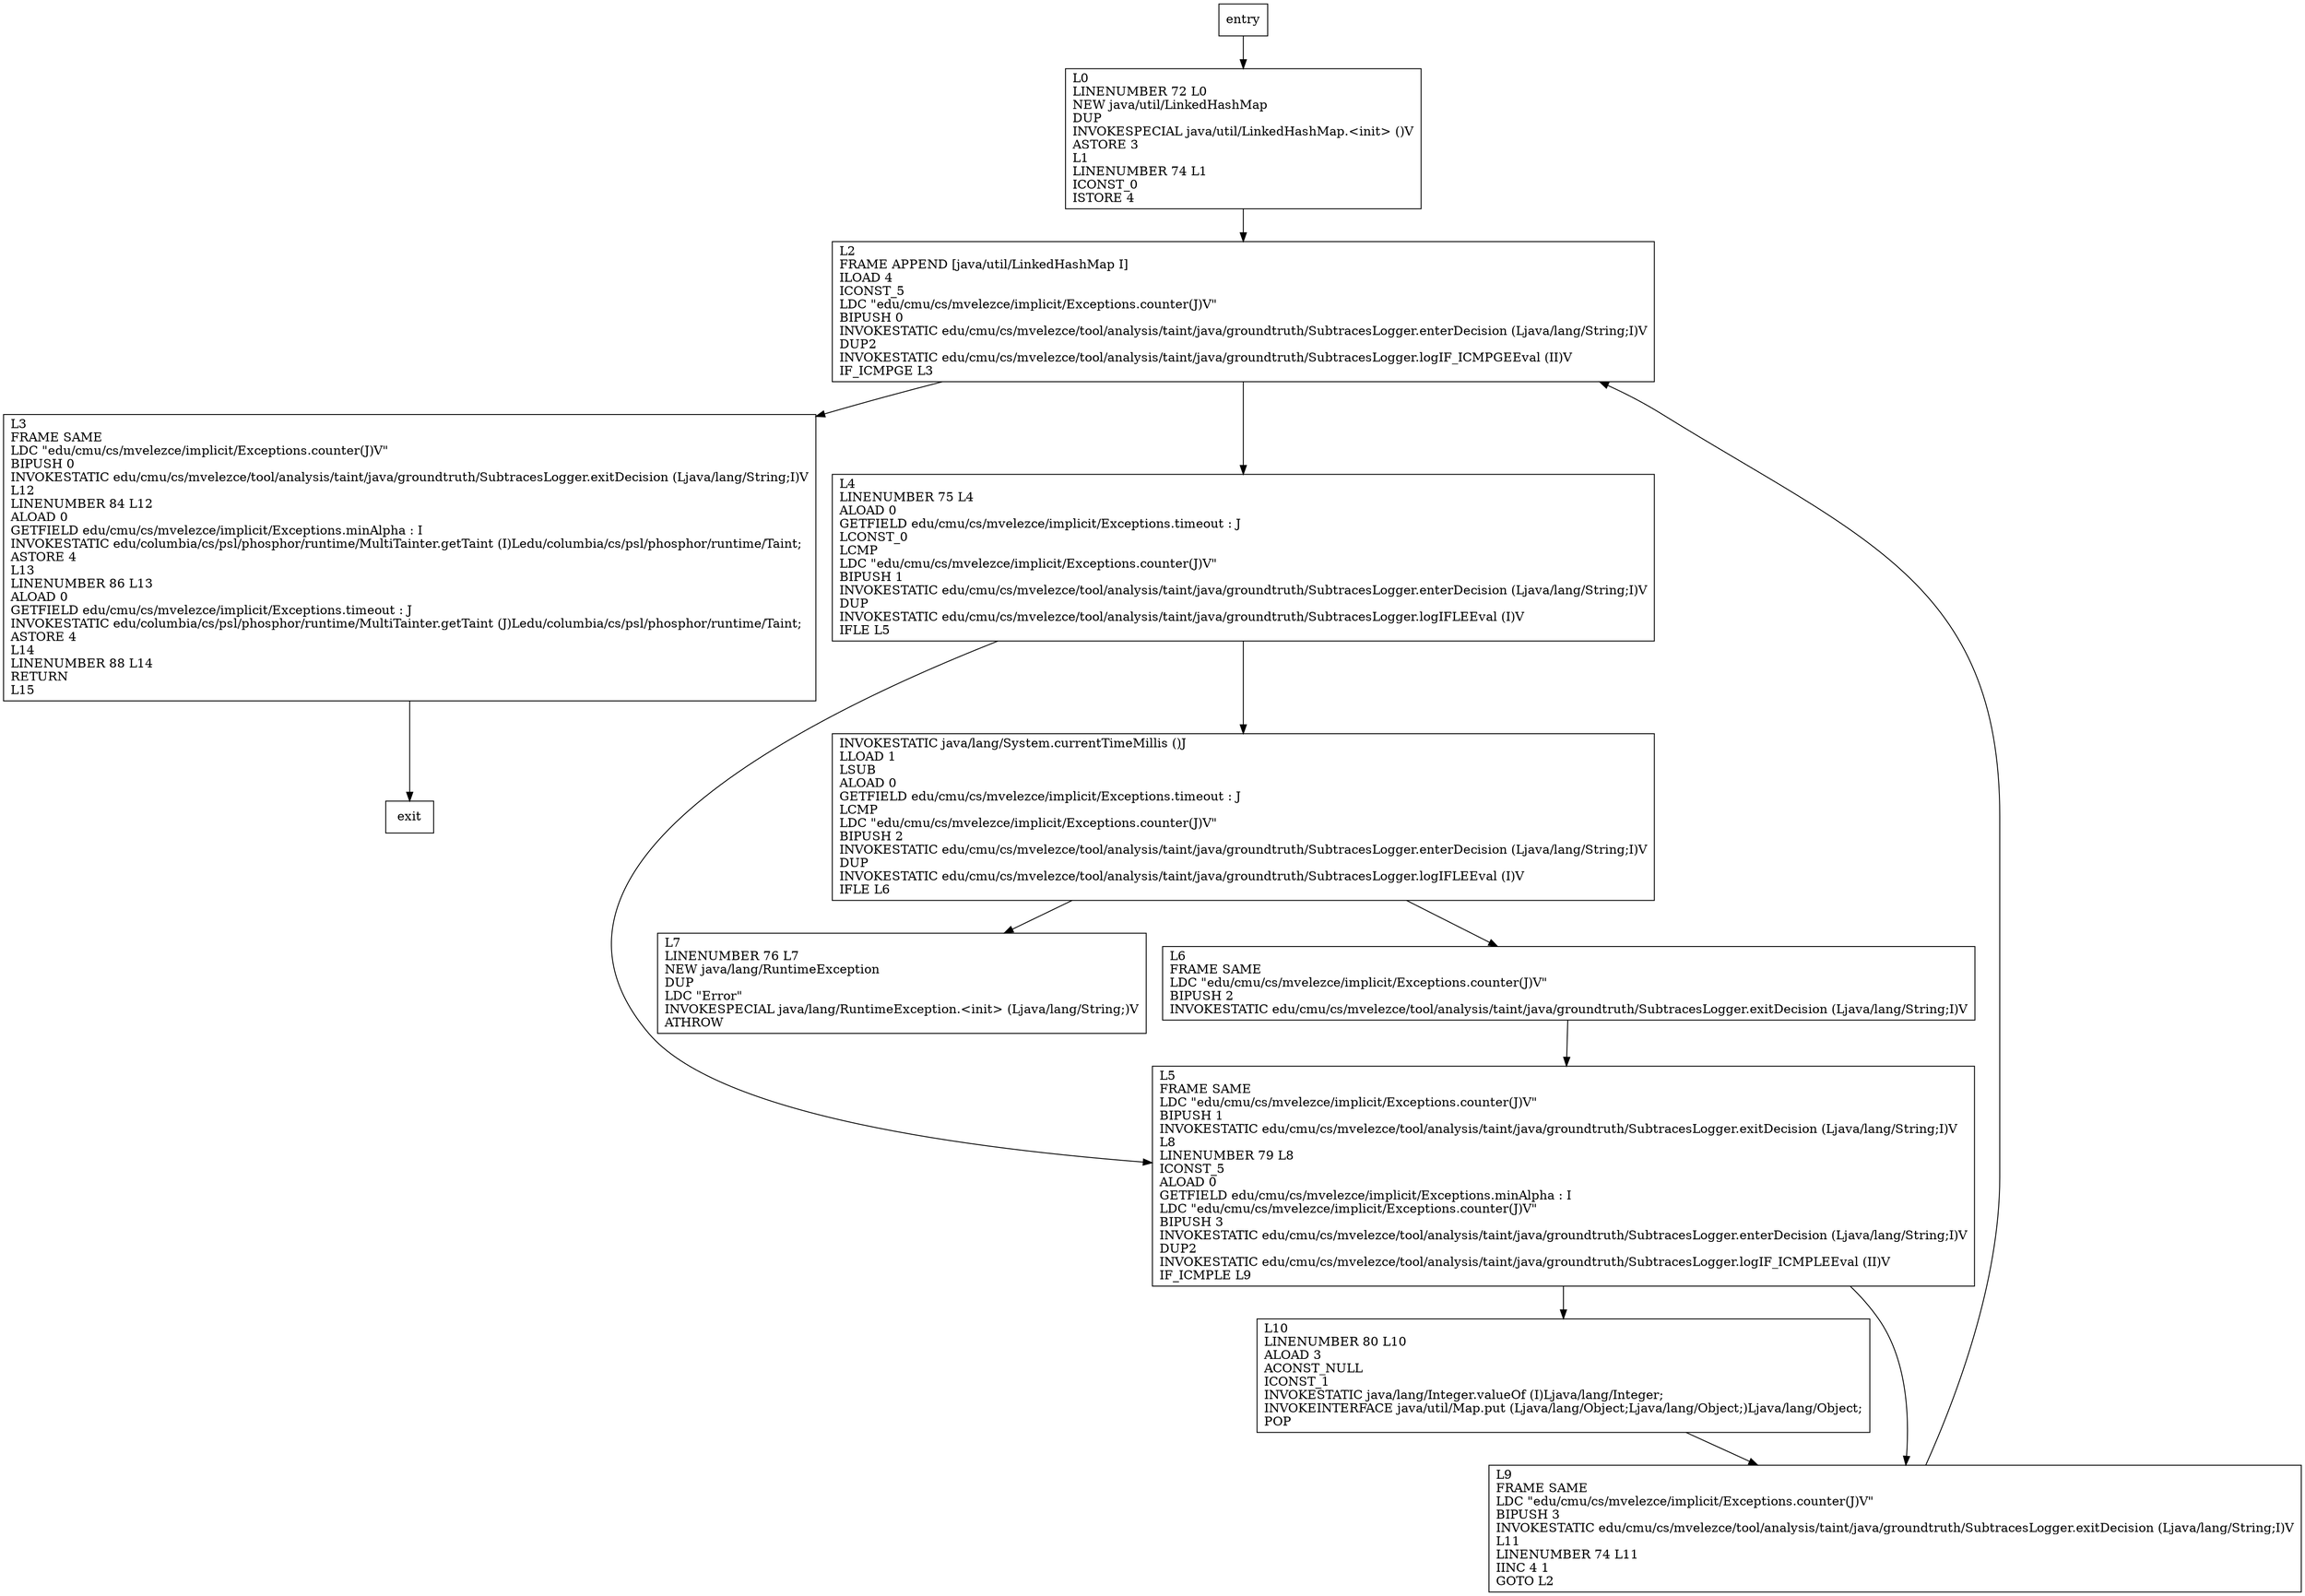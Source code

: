 digraph counter {
node [shape=record];
221971351 [label="L2\lFRAME APPEND [java/util/LinkedHashMap I]\lILOAD 4\lICONST_5\lLDC \"edu/cmu/cs/mvelezce/implicit/Exceptions.counter(J)V\"\lBIPUSH 0\lINVOKESTATIC edu/cmu/cs/mvelezce/tool/analysis/taint/java/groundtruth/SubtracesLogger.enterDecision (Ljava/lang/String;I)V\lDUP2\lINVOKESTATIC edu/cmu/cs/mvelezce/tool/analysis/taint/java/groundtruth/SubtracesLogger.logIF_ICMPGEEval (II)V\lIF_ICMPGE L3\l"];
1388117264 [label="L3\lFRAME SAME\lLDC \"edu/cmu/cs/mvelezce/implicit/Exceptions.counter(J)V\"\lBIPUSH 0\lINVOKESTATIC edu/cmu/cs/mvelezce/tool/analysis/taint/java/groundtruth/SubtracesLogger.exitDecision (Ljava/lang/String;I)V\lL12\lLINENUMBER 84 L12\lALOAD 0\lGETFIELD edu/cmu/cs/mvelezce/implicit/Exceptions.minAlpha : I\lINVOKESTATIC edu/columbia/cs/psl/phosphor/runtime/MultiTainter.getTaint (I)Ledu/columbia/cs/psl/phosphor/runtime/Taint;\lASTORE 4\lL13\lLINENUMBER 86 L13\lALOAD 0\lGETFIELD edu/cmu/cs/mvelezce/implicit/Exceptions.timeout : J\lINVOKESTATIC edu/columbia/cs/psl/phosphor/runtime/MultiTainter.getTaint (J)Ledu/columbia/cs/psl/phosphor/runtime/Taint;\lASTORE 4\lL14\lLINENUMBER 88 L14\lRETURN\lL15\l"];
59725469 [label="L10\lLINENUMBER 80 L10\lALOAD 3\lACONST_NULL\lICONST_1\lINVOKESTATIC java/lang/Integer.valueOf (I)Ljava/lang/Integer;\lINVOKEINTERFACE java/util/Map.put (Ljava/lang/Object;Ljava/lang/Object;)Ljava/lang/Object;\lPOP\l"];
271594494 [label="L7\lLINENUMBER 76 L7\lNEW java/lang/RuntimeException\lDUP\lLDC \"Error\"\lINVOKESPECIAL java/lang/RuntimeException.\<init\> (Ljava/lang/String;)V\lATHROW\l"];
1734881808 [label="L5\lFRAME SAME\lLDC \"edu/cmu/cs/mvelezce/implicit/Exceptions.counter(J)V\"\lBIPUSH 1\lINVOKESTATIC edu/cmu/cs/mvelezce/tool/analysis/taint/java/groundtruth/SubtracesLogger.exitDecision (Ljava/lang/String;I)V\lL8\lLINENUMBER 79 L8\lICONST_5\lALOAD 0\lGETFIELD edu/cmu/cs/mvelezce/implicit/Exceptions.minAlpha : I\lLDC \"edu/cmu/cs/mvelezce/implicit/Exceptions.counter(J)V\"\lBIPUSH 3\lINVOKESTATIC edu/cmu/cs/mvelezce/tool/analysis/taint/java/groundtruth/SubtracesLogger.enterDecision (Ljava/lang/String;I)V\lDUP2\lINVOKESTATIC edu/cmu/cs/mvelezce/tool/analysis/taint/java/groundtruth/SubtracesLogger.logIF_ICMPLEEval (II)V\lIF_ICMPLE L9\l"];
848995025 [label="INVOKESTATIC java/lang/System.currentTimeMillis ()J\lLLOAD 1\lLSUB\lALOAD 0\lGETFIELD edu/cmu/cs/mvelezce/implicit/Exceptions.timeout : J\lLCMP\lLDC \"edu/cmu/cs/mvelezce/implicit/Exceptions.counter(J)V\"\lBIPUSH 2\lINVOKESTATIC edu/cmu/cs/mvelezce/tool/analysis/taint/java/groundtruth/SubtracesLogger.enterDecision (Ljava/lang/String;I)V\lDUP\lINVOKESTATIC edu/cmu/cs/mvelezce/tool/analysis/taint/java/groundtruth/SubtracesLogger.logIFLEEval (I)V\lIFLE L6\l"];
626071701 [label="L6\lFRAME SAME\lLDC \"edu/cmu/cs/mvelezce/implicit/Exceptions.counter(J)V\"\lBIPUSH 2\lINVOKESTATIC edu/cmu/cs/mvelezce/tool/analysis/taint/java/groundtruth/SubtracesLogger.exitDecision (Ljava/lang/String;I)V\l"];
448206835 [label="L4\lLINENUMBER 75 L4\lALOAD 0\lGETFIELD edu/cmu/cs/mvelezce/implicit/Exceptions.timeout : J\lLCONST_0\lLCMP\lLDC \"edu/cmu/cs/mvelezce/implicit/Exceptions.counter(J)V\"\lBIPUSH 1\lINVOKESTATIC edu/cmu/cs/mvelezce/tool/analysis/taint/java/groundtruth/SubtracesLogger.enterDecision (Ljava/lang/String;I)V\lDUP\lINVOKESTATIC edu/cmu/cs/mvelezce/tool/analysis/taint/java/groundtruth/SubtracesLogger.logIFLEEval (I)V\lIFLE L5\l"];
1684336663 [label="L9\lFRAME SAME\lLDC \"edu/cmu/cs/mvelezce/implicit/Exceptions.counter(J)V\"\lBIPUSH 3\lINVOKESTATIC edu/cmu/cs/mvelezce/tool/analysis/taint/java/groundtruth/SubtracesLogger.exitDecision (Ljava/lang/String;I)V\lL11\lLINENUMBER 74 L11\lIINC 4 1\lGOTO L2\l"];
437475 [label="L0\lLINENUMBER 72 L0\lNEW java/util/LinkedHashMap\lDUP\lINVOKESPECIAL java/util/LinkedHashMap.\<init\> ()V\lASTORE 3\lL1\lLINENUMBER 74 L1\lICONST_0\lISTORE 4\l"];
entry;
exit;
221971351 -> 1388117264;
221971351 -> 448206835;
1388117264 -> exit;
1734881808 -> 59725469;
1734881808 -> 1684336663;
848995025 -> 271594494;
848995025 -> 626071701;
626071701 -> 1734881808;
448206835 -> 1734881808;
448206835 -> 848995025;
1684336663 -> 221971351;
entry -> 437475;
59725469 -> 1684336663;
437475 -> 221971351;
}
